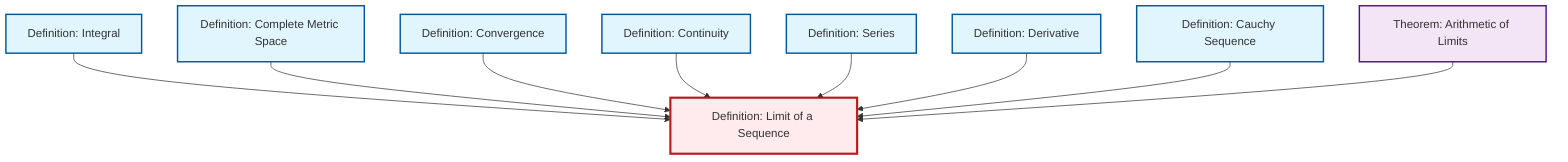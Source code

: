 graph TD
    classDef definition fill:#e1f5fe,stroke:#01579b,stroke-width:2px
    classDef theorem fill:#f3e5f5,stroke:#4a148c,stroke-width:2px
    classDef axiom fill:#fff3e0,stroke:#e65100,stroke-width:2px
    classDef example fill:#e8f5e9,stroke:#1b5e20,stroke-width:2px
    classDef current fill:#ffebee,stroke:#b71c1c,stroke-width:3px
    def-convergence["Definition: Convergence"]:::definition
    def-continuity["Definition: Continuity"]:::definition
    def-series["Definition: Series"]:::definition
    def-derivative["Definition: Derivative"]:::definition
    def-complete-metric-space["Definition: Complete Metric Space"]:::definition
    def-cauchy-sequence["Definition: Cauchy Sequence"]:::definition
    thm-limit-arithmetic["Theorem: Arithmetic of Limits"]:::theorem
    def-limit["Definition: Limit of a Sequence"]:::definition
    def-integral["Definition: Integral"]:::definition
    def-integral --> def-limit
    def-complete-metric-space --> def-limit
    def-convergence --> def-limit
    def-continuity --> def-limit
    def-series --> def-limit
    def-derivative --> def-limit
    def-cauchy-sequence --> def-limit
    thm-limit-arithmetic --> def-limit
    class def-limit current